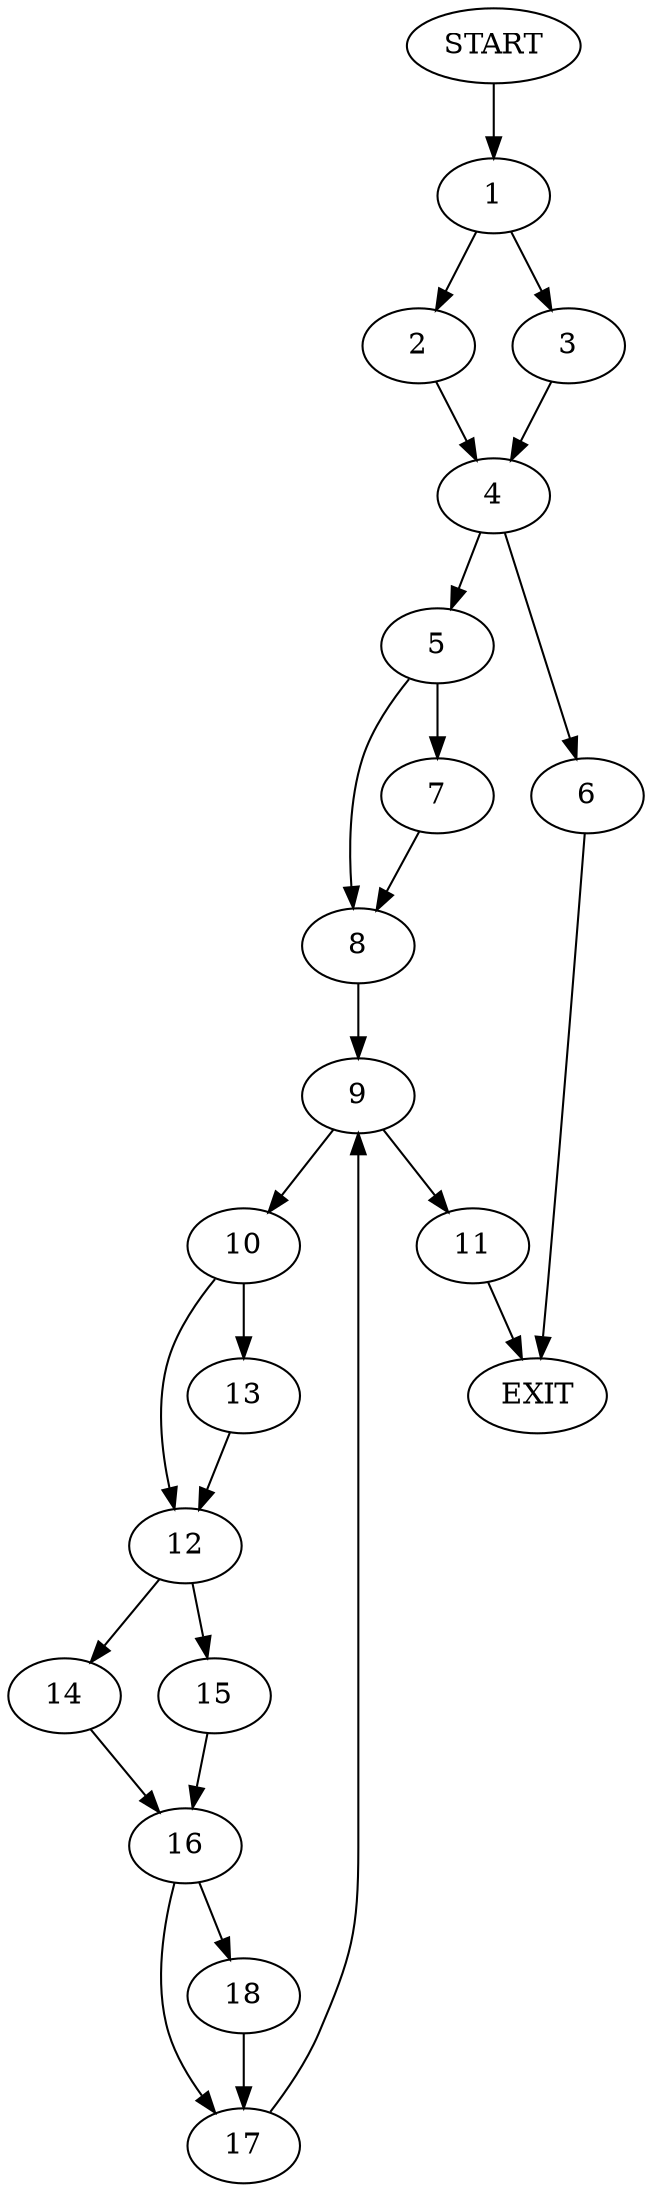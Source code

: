 digraph {
0 [label="START"]
19 [label="EXIT"]
0 -> 1
1 -> 2
1 -> 3
2 -> 4
3 -> 4
4 -> 5
4 -> 6
5 -> 7
5 -> 8
6 -> 19
7 -> 8
8 -> 9
9 -> 10
9 -> 11
11 -> 19
10 -> 12
10 -> 13
13 -> 12
12 -> 14
12 -> 15
15 -> 16
14 -> 16
16 -> 17
16 -> 18
18 -> 17
17 -> 9
}
